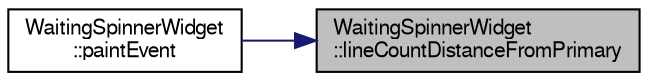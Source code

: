 digraph "WaitingSpinnerWidget::lineCountDistanceFromPrimary"
{
 // LATEX_PDF_SIZE
  edge [fontname="FreeSans",fontsize="10",labelfontname="FreeSans",labelfontsize="10"];
  node [fontname="FreeSans",fontsize="10",shape=record];
  rankdir="RL";
  Node35 [label="WaitingSpinnerWidget\l::lineCountDistanceFromPrimary",height=0.2,width=0.4,color="black", fillcolor="grey75", style="filled", fontcolor="black",tooltip=" "];
  Node35 -> Node36 [dir="back",color="midnightblue",fontsize="10",style="solid",fontname="FreeSans"];
  Node36 [label="WaitingSpinnerWidget\l::paintEvent",height=0.2,width=0.4,color="black", fillcolor="white", style="filled",URL="$class_waiting_spinner_widget.html#a08163883e94d431a7c2aabf30a03c850",tooltip=" "];
}
